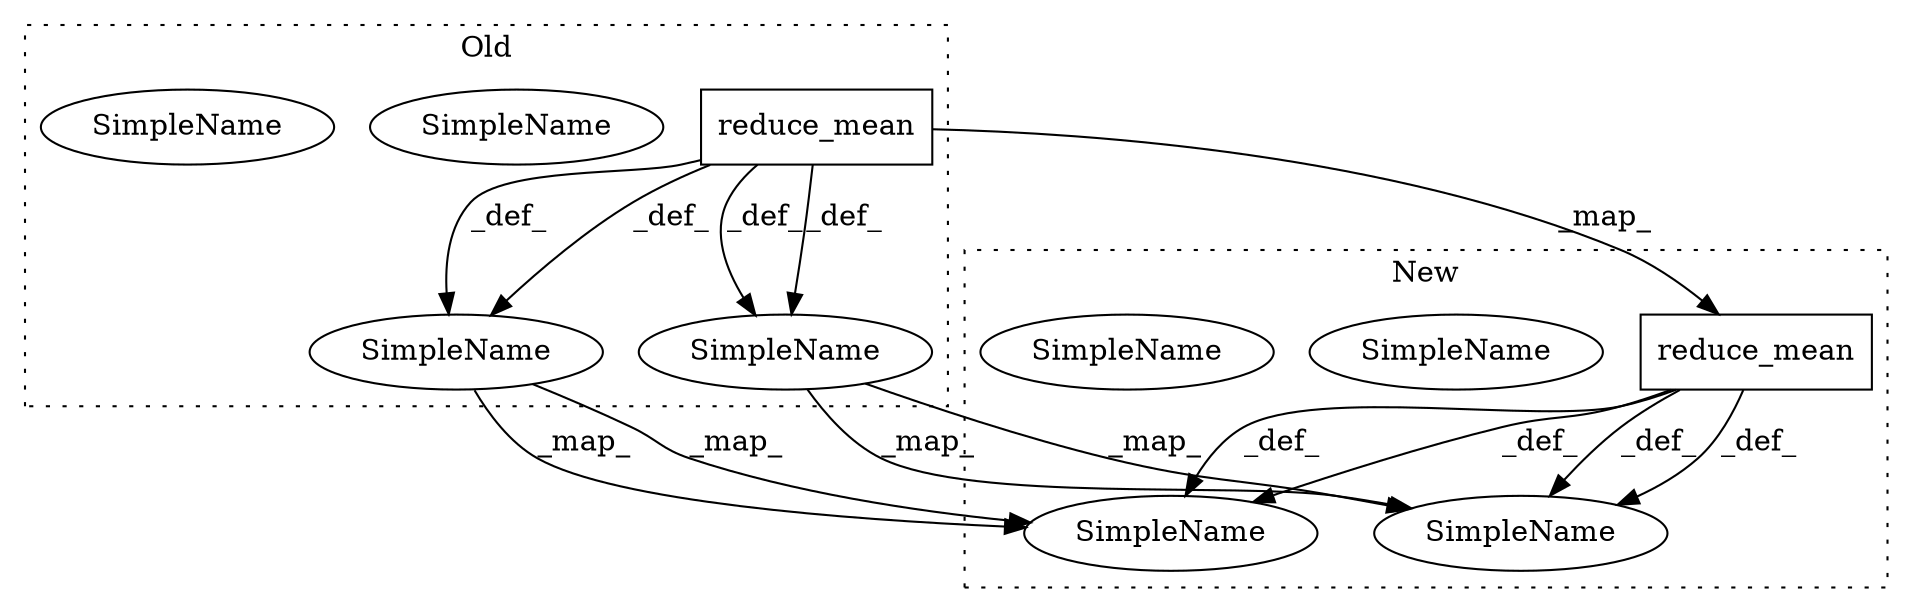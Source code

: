 digraph G {
subgraph cluster0 {
1 [label="reduce_mean" a="32" s="6191,6236" l="12,1" shape="box"];
3 [label="SimpleName" a="42" s="6163" l="16" shape="ellipse"];
6 [label="SimpleName" a="42" s="6163" l="16" shape="ellipse"];
7 [label="SimpleName" a="42" s="6418" l="9" shape="ellipse"];
10 [label="SimpleName" a="42" s="6418" l="9" shape="ellipse"];
label = "Old";
style="dotted";
}
subgraph cluster1 {
2 [label="reduce_mean" a="32" s="6213,6258" l="12,1" shape="box"];
4 [label="SimpleName" a="42" s="6178" l="16" shape="ellipse"];
5 [label="SimpleName" a="42" s="6178" l="16" shape="ellipse"];
8 [label="SimpleName" a="42" s="6441" l="9" shape="ellipse"];
9 [label="SimpleName" a="42" s="6441" l="9" shape="ellipse"];
label = "New";
style="dotted";
}
1 -> 10 [label="_def_"];
1 -> 10 [label="_def_"];
1 -> 6 [label="_def_"];
1 -> 6 [label="_def_"];
1 -> 2 [label="_map_"];
2 -> 5 [label="_def_"];
2 -> 9 [label="_def_"];
2 -> 9 [label="_def_"];
2 -> 5 [label="_def_"];
6 -> 5 [label="_map_"];
6 -> 5 [label="_map_"];
10 -> 9 [label="_map_"];
10 -> 9 [label="_map_"];
}